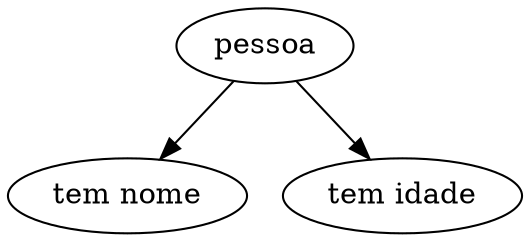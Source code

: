
		digraph mainmap2 {"pessoa" [URL="conceito.php?conceito=pessoa"];
 "pessoa" -> "tem nome";
 "pessoa" -> "tem idade";
}